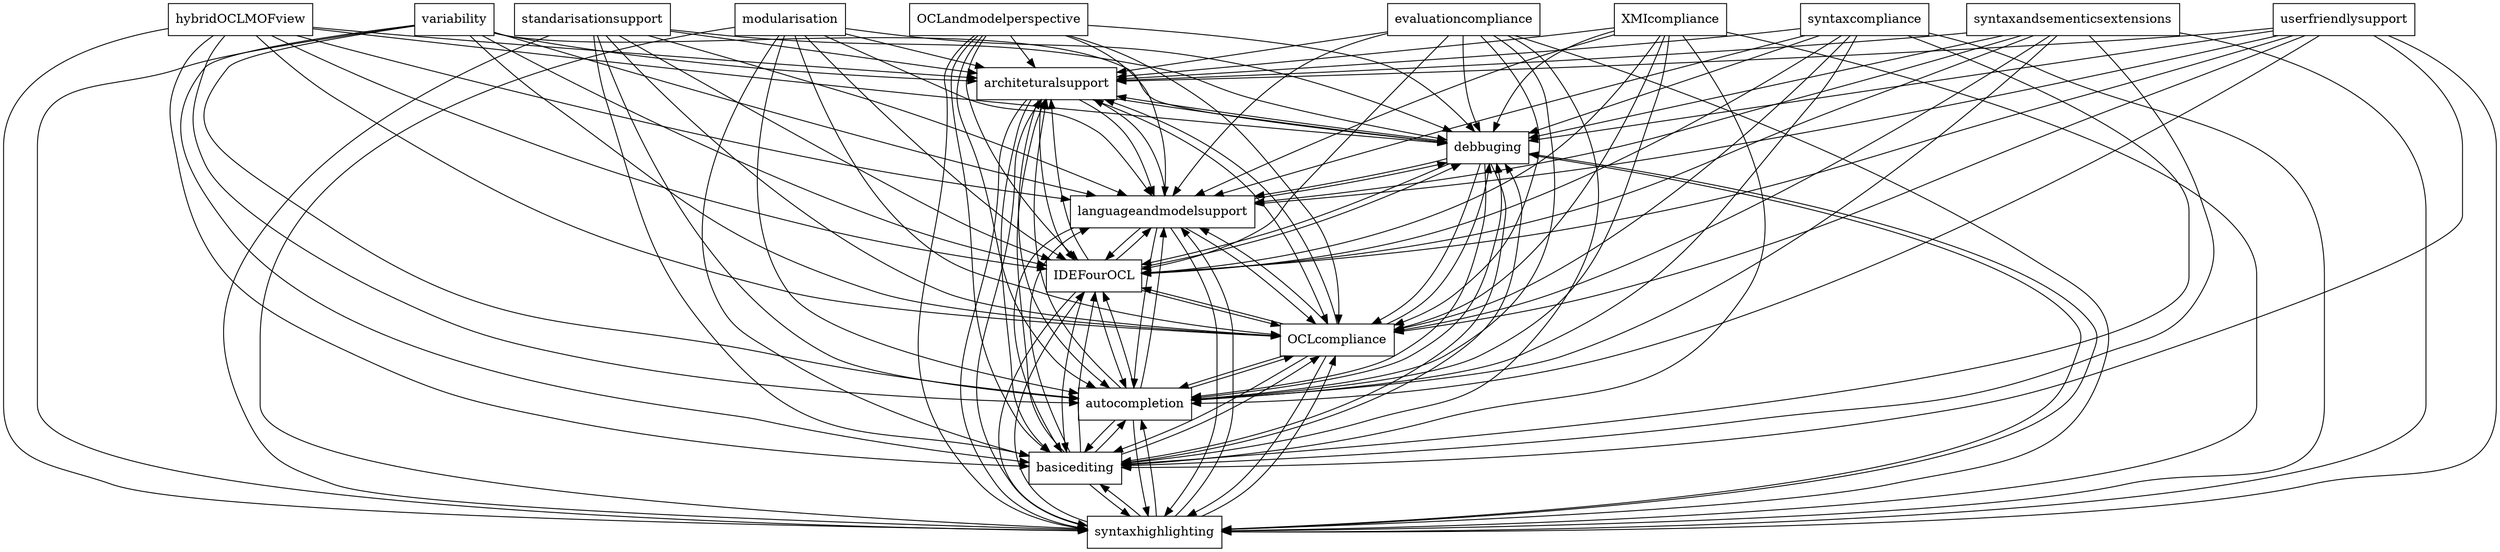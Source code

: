 digraph{
graph [rankdir=TB];
node [shape=box];
edge [arrowhead=normal];
0[label="OCLandmodelperspective",]
1[label="variability",]
2[label="architeturalsupport",]
3[label="debbuging",]
4[label="syntaxhighlighting",]
5[label="syntaxandsementicsextensions",]
6[label="basicediting",]
7[label="modularisation",]
8[label="standarisationsupport",]
9[label="XMIcompliance",]
10[label="autocompletion",]
11[label="OCLcompliance",]
12[label="IDEFourOCL",]
13[label="syntaxcompliance",]
14[label="hybridOCLMOFview",]
15[label="userfriendlysupport",]
16[label="evaluationcompliance",]
17[label="languageandmodelsupport",]
0->2[label="",]
0->3[label="",]
0->4[label="",]
0->6[label="",]
0->10[label="",]
0->11[label="",]
0->12[label="",]
0->17[label="",]
1->2[label="",]
1->3[label="",]
1->4[label="",]
1->6[label="",]
1->10[label="",]
1->11[label="",]
1->12[label="",]
1->17[label="",]
2->3[label="",]
2->4[label="",]
2->6[label="",]
2->10[label="",]
2->11[label="",]
2->12[label="",]
2->17[label="",]
3->2[label="",]
3->4[label="",]
3->6[label="",]
3->10[label="",]
3->11[label="",]
3->12[label="",]
3->17[label="",]
4->2[label="",]
4->3[label="",]
4->6[label="",]
4->10[label="",]
4->11[label="",]
4->12[label="",]
4->17[label="",]
5->2[label="",]
5->3[label="",]
5->4[label="",]
5->6[label="",]
5->10[label="",]
5->11[label="",]
5->12[label="",]
5->17[label="",]
6->2[label="",]
6->3[label="",]
6->4[label="",]
6->10[label="",]
6->11[label="",]
6->12[label="",]
6->17[label="",]
7->2[label="",]
7->3[label="",]
7->4[label="",]
7->6[label="",]
7->10[label="",]
7->11[label="",]
7->12[label="",]
7->17[label="",]
8->2[label="",]
8->3[label="",]
8->4[label="",]
8->6[label="",]
8->10[label="",]
8->11[label="",]
8->12[label="",]
8->17[label="",]
9->2[label="",]
9->3[label="",]
9->4[label="",]
9->6[label="",]
9->10[label="",]
9->11[label="",]
9->12[label="",]
9->17[label="",]
10->2[label="",]
10->3[label="",]
10->4[label="",]
10->6[label="",]
10->11[label="",]
10->12[label="",]
10->17[label="",]
11->2[label="",]
11->3[label="",]
11->4[label="",]
11->6[label="",]
11->10[label="",]
11->12[label="",]
11->17[label="",]
12->2[label="",]
12->3[label="",]
12->4[label="",]
12->6[label="",]
12->10[label="",]
12->11[label="",]
12->17[label="",]
13->2[label="",]
13->3[label="",]
13->4[label="",]
13->6[label="",]
13->10[label="",]
13->11[label="",]
13->12[label="",]
13->17[label="",]
14->2[label="",]
14->3[label="",]
14->4[label="",]
14->6[label="",]
14->10[label="",]
14->11[label="",]
14->12[label="",]
14->17[label="",]
15->2[label="",]
15->3[label="",]
15->4[label="",]
15->6[label="",]
15->10[label="",]
15->11[label="",]
15->12[label="",]
15->17[label="",]
16->2[label="",]
16->3[label="",]
16->4[label="",]
16->6[label="",]
16->10[label="",]
16->11[label="",]
16->12[label="",]
16->17[label="",]
17->2[label="",]
17->3[label="",]
17->4[label="",]
17->6[label="",]
17->10[label="",]
17->11[label="",]
17->12[label="",]
}
